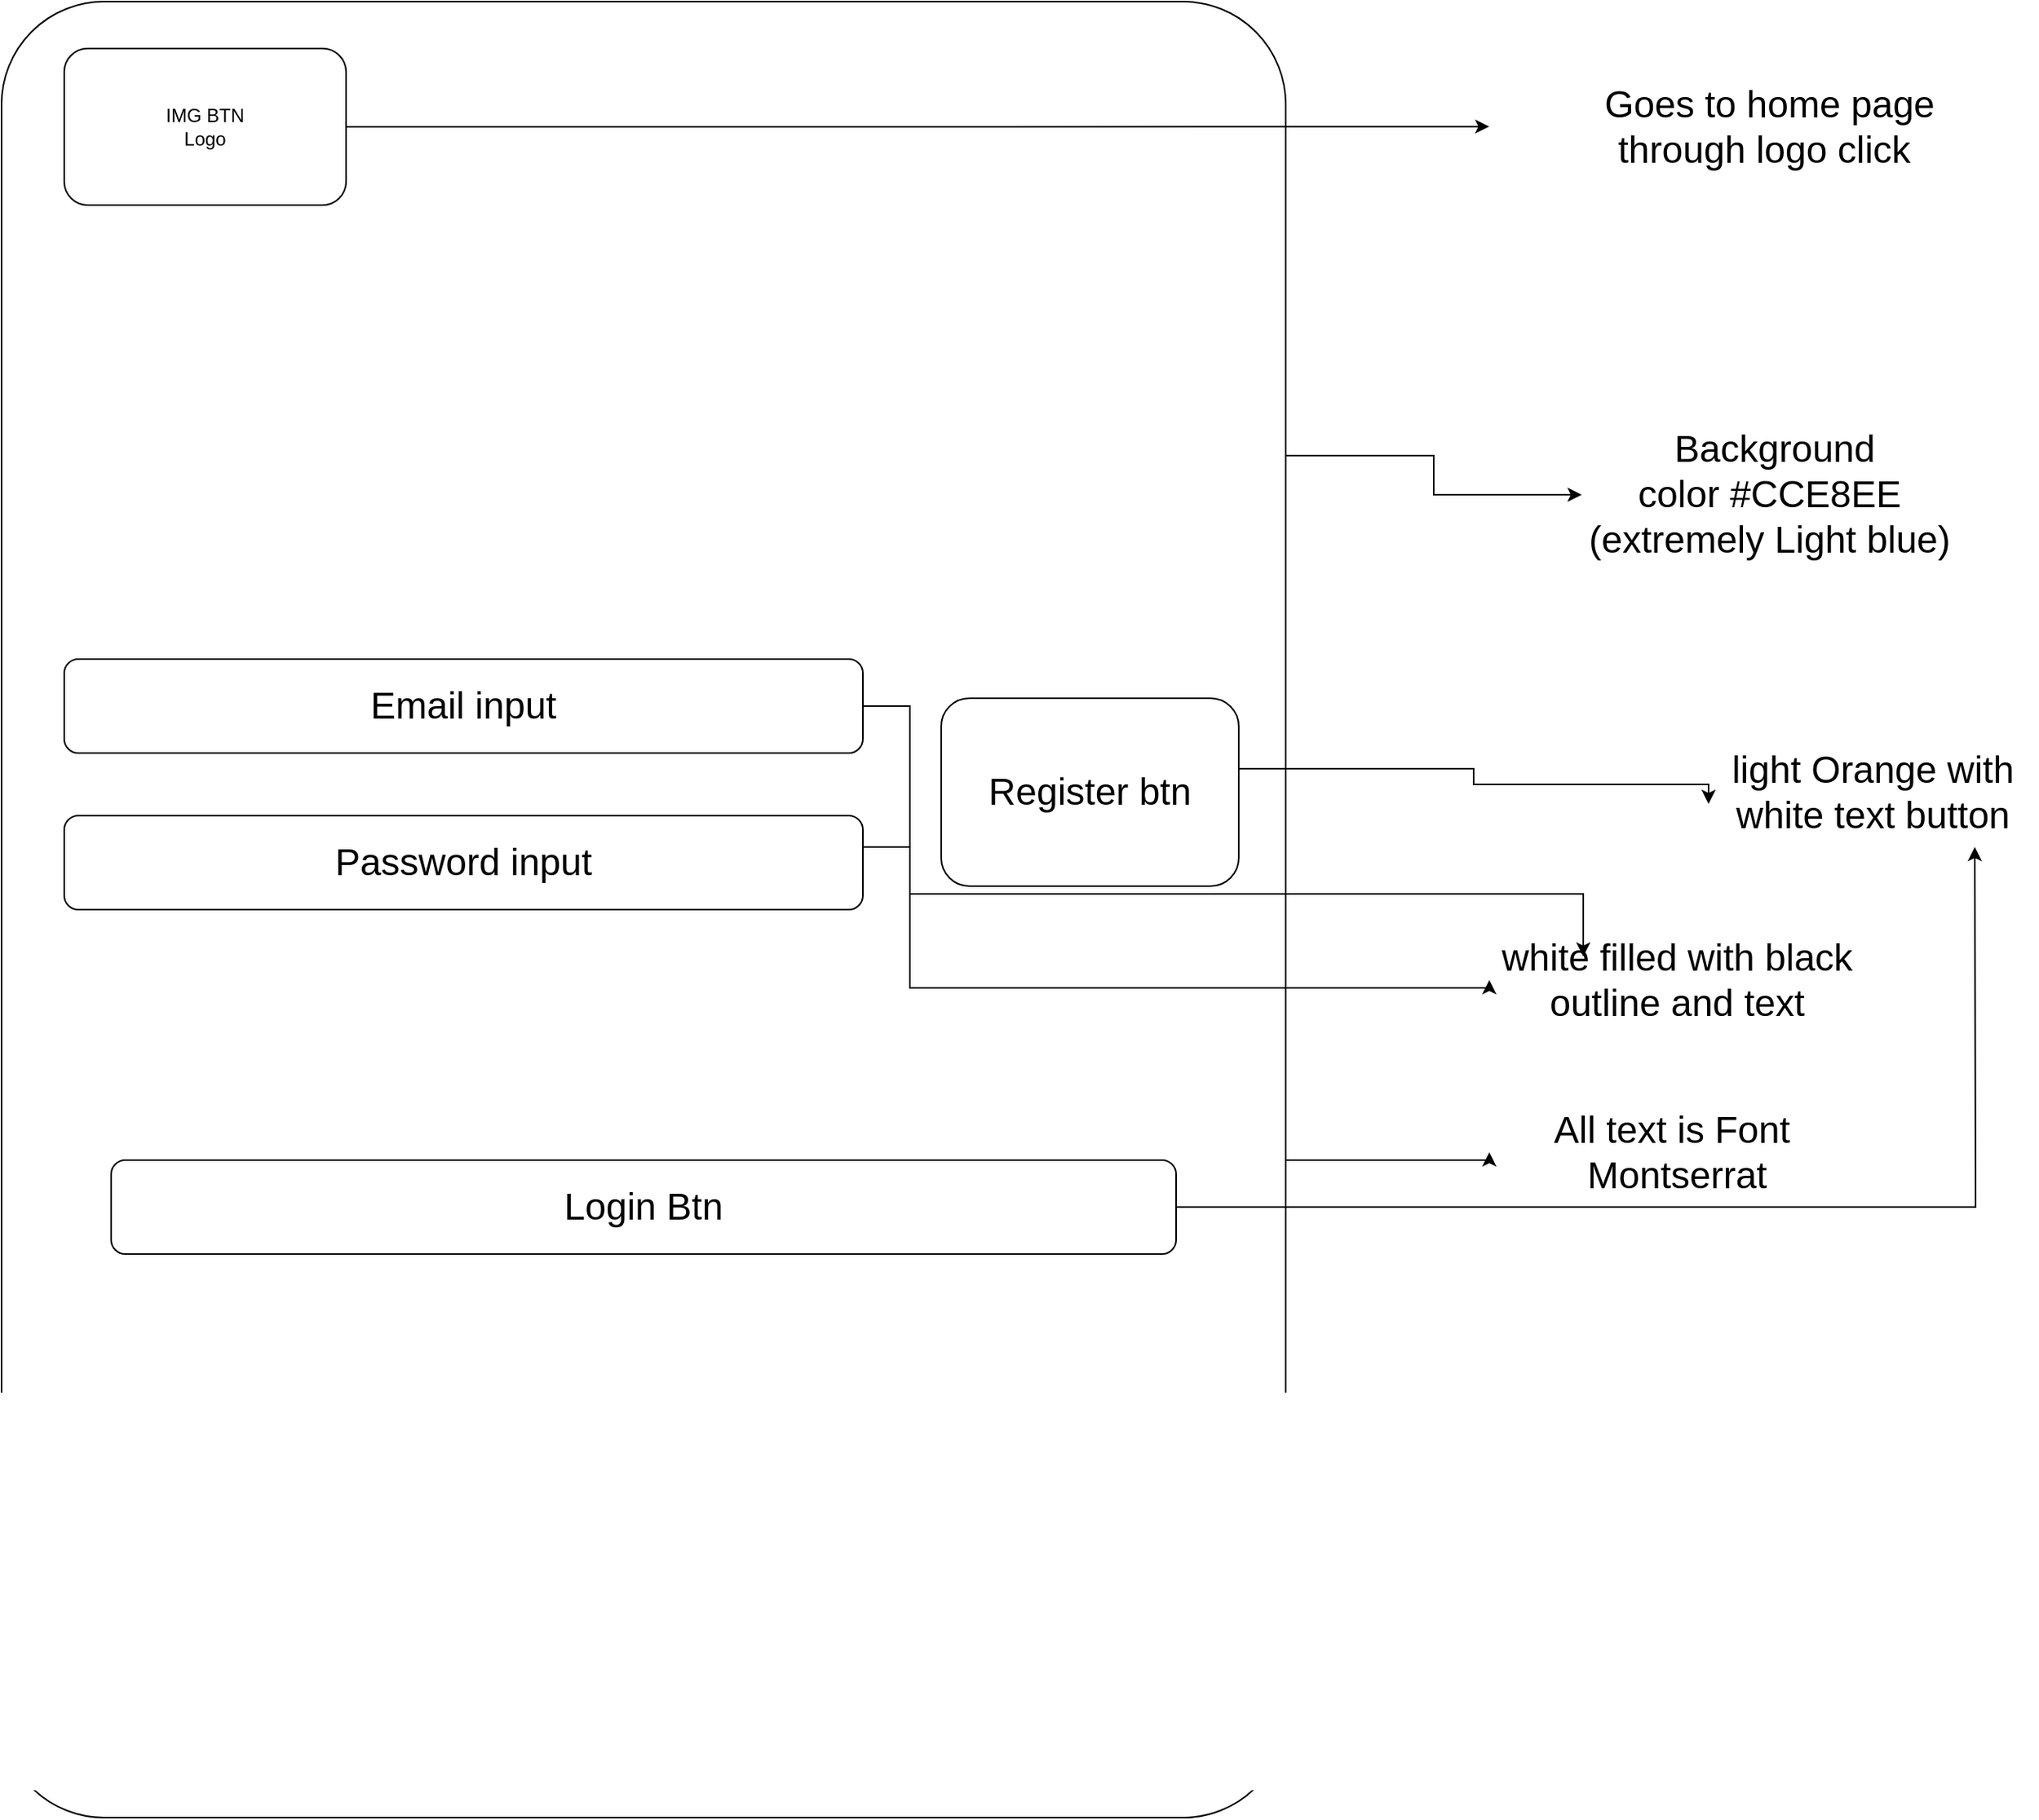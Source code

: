 <mxfile version="24.0.6" type="device">
  <diagram name="Page-1" id="f1b7ffb7-ca1e-a977-7cf5-a751b3c06c05">
    <mxGraphModel dx="1434" dy="738" grid="1" gridSize="10" guides="1" tooltips="1" connect="1" arrows="1" fold="1" page="1" pageScale="1" pageWidth="826" pageHeight="1169" background="none" math="0" shadow="0">
      <root>
        <mxCell id="0" />
        <mxCell id="1" parent="0" />
        <mxCell id="wx1ou6AgjwX1l1x-LxHl-61" style="edgeStyle=orthogonalEdgeStyle;rounded=0;orthogonalLoop=1;jettySize=auto;html=1;exitX=1;exitY=0.25;exitDx=0;exitDy=0;entryX=0;entryY=0.5;entryDx=0;entryDy=0;" edge="1" parent="1" source="wx1ou6AgjwX1l1x-LxHl-63" target="wx1ou6AgjwX1l1x-LxHl-65">
          <mxGeometry relative="1" as="geometry" />
        </mxCell>
        <mxCell id="wx1ou6AgjwX1l1x-LxHl-62" style="edgeStyle=orthogonalEdgeStyle;rounded=0;orthogonalLoop=1;jettySize=auto;html=1;exitX=1;exitY=0.75;exitDx=0;exitDy=0;entryX=0;entryY=0.5;entryDx=0;entryDy=0;" edge="1" parent="1" source="wx1ou6AgjwX1l1x-LxHl-63" target="wx1ou6AgjwX1l1x-LxHl-64">
          <mxGeometry relative="1" as="geometry">
            <Array as="points">
              <mxPoint x="820" y="740" />
              <mxPoint x="950" y="740" />
            </Array>
          </mxGeometry>
        </mxCell>
        <mxCell id="wx1ou6AgjwX1l1x-LxHl-63" value="" style="rounded=1;whiteSpace=wrap;html=1;arcSize=8;" vertex="1" parent="1">
          <mxGeometry width="820" height="1160" as="geometry" />
        </mxCell>
        <mxCell id="wx1ou6AgjwX1l1x-LxHl-64" value="&lt;font style=&quot;font-size: 24px;&quot;&gt;All text is Font&amp;nbsp;&lt;/font&gt;&lt;div&gt;&lt;font style=&quot;&quot;&gt;&lt;font style=&quot;font-size: 24px;&quot;&gt;Montserrat&lt;/font&gt;&lt;br&gt;&lt;/font&gt;&lt;/div&gt;" style="text;strokeColor=none;align=center;fillColor=none;html=1;verticalAlign=middle;whiteSpace=wrap;rounded=0;" vertex="1" parent="1">
          <mxGeometry x="950" y="650" width="240" height="170" as="geometry" />
        </mxCell>
        <mxCell id="wx1ou6AgjwX1l1x-LxHl-65" value="&lt;font style=&quot;font-size: 24px;&quot;&gt;&amp;nbsp;Background color&amp;nbsp;#CCE8EE (extremely Light blue)&lt;/font&gt;" style="text;strokeColor=none;align=center;fillColor=none;html=1;verticalAlign=middle;whiteSpace=wrap;rounded=0;" vertex="1" parent="1">
          <mxGeometry x="1009" y="300" width="240" height="30" as="geometry" />
        </mxCell>
        <mxCell id="wx1ou6AgjwX1l1x-LxHl-66" value="&lt;font style=&quot;font-size: 24px;&quot;&gt;white filled with black outline and text&lt;/font&gt;" style="text;strokeColor=none;align=center;fillColor=none;html=1;verticalAlign=middle;whiteSpace=wrap;rounded=0;" vertex="1" parent="1">
          <mxGeometry x="950" y="610" width="240" height="30" as="geometry" />
        </mxCell>
        <mxCell id="wx1ou6AgjwX1l1x-LxHl-67" style="edgeStyle=orthogonalEdgeStyle;rounded=0;orthogonalLoop=1;jettySize=auto;html=1;exitX=1;exitY=0.5;exitDx=0;exitDy=0;entryX=0;entryY=0.5;entryDx=0;entryDy=0;" edge="1" parent="1" source="wx1ou6AgjwX1l1x-LxHl-68" target="wx1ou6AgjwX1l1x-LxHl-66">
          <mxGeometry relative="1" as="geometry">
            <Array as="points">
              <mxPoint x="580" y="540" />
              <mxPoint x="580" y="630" />
              <mxPoint x="950" y="630" />
            </Array>
          </mxGeometry>
        </mxCell>
        <mxCell id="wx1ou6AgjwX1l1x-LxHl-68" value="Password input" style="rounded=1;whiteSpace=wrap;html=1;fontSize=24;" vertex="1" parent="1">
          <mxGeometry x="40" y="520" width="510" height="60" as="geometry" />
        </mxCell>
        <mxCell id="wx1ou6AgjwX1l1x-LxHl-69" style="edgeStyle=orthogonalEdgeStyle;rounded=0;orthogonalLoop=1;jettySize=auto;html=1;exitX=1;exitY=0.5;exitDx=0;exitDy=0;entryX=0.25;entryY=0;entryDx=0;entryDy=0;" edge="1" parent="1" source="wx1ou6AgjwX1l1x-LxHl-70" target="wx1ou6AgjwX1l1x-LxHl-66">
          <mxGeometry relative="1" as="geometry">
            <Array as="points">
              <mxPoint x="580" y="450" />
              <mxPoint x="580" y="570" />
              <mxPoint x="1010" y="570" />
            </Array>
          </mxGeometry>
        </mxCell>
        <mxCell id="wx1ou6AgjwX1l1x-LxHl-70" value="Email input" style="rounded=1;whiteSpace=wrap;html=1;fontSize=24;" vertex="1" parent="1">
          <mxGeometry x="40" y="420" width="510" height="60" as="geometry" />
        </mxCell>
        <mxCell id="wx1ou6AgjwX1l1x-LxHl-71" style="edgeStyle=orthogonalEdgeStyle;rounded=0;orthogonalLoop=1;jettySize=auto;html=1;exitX=1;exitY=0.5;exitDx=0;exitDy=0;entryX=0;entryY=0.75;entryDx=0;entryDy=0;" edge="1" parent="1" source="wx1ou6AgjwX1l1x-LxHl-72" target="wx1ou6AgjwX1l1x-LxHl-80">
          <mxGeometry relative="1" as="geometry">
            <mxPoint x="980" y="580" as="targetPoint" />
            <Array as="points">
              <mxPoint x="940" y="490" />
              <mxPoint x="940" y="500" />
              <mxPoint x="1090" y="500" />
            </Array>
          </mxGeometry>
        </mxCell>
        <mxCell id="wx1ou6AgjwX1l1x-LxHl-72" value="&lt;font style=&quot;font-size: 24px;&quot;&gt;Register btn&lt;/font&gt;" style="rounded=1;whiteSpace=wrap;html=1;" vertex="1" parent="1">
          <mxGeometry x="600" y="445" width="190" height="120" as="geometry" />
        </mxCell>
        <mxCell id="wx1ou6AgjwX1l1x-LxHl-73" style="edgeStyle=orthogonalEdgeStyle;rounded=0;orthogonalLoop=1;jettySize=auto;html=1;exitX=1;exitY=0.5;exitDx=0;exitDy=0;" edge="1" parent="1" source="wx1ou6AgjwX1l1x-LxHl-74">
          <mxGeometry relative="1" as="geometry">
            <mxPoint x="950" y="79.818" as="targetPoint" />
          </mxGeometry>
        </mxCell>
        <mxCell id="wx1ou6AgjwX1l1x-LxHl-74" value="IMG BTN&lt;div&gt;Logo&lt;/div&gt;" style="rounded=1;whiteSpace=wrap;html=1;" vertex="1" parent="1">
          <mxGeometry x="40" y="30" width="180" height="100" as="geometry" />
        </mxCell>
        <mxCell id="wx1ou6AgjwX1l1x-LxHl-75" value="&lt;font style=&quot;font-size: 24px;&quot;&gt;Goes to home page through logo click&amp;nbsp;&lt;/font&gt;" style="text;html=1;align=center;verticalAlign=middle;whiteSpace=wrap;rounded=0;" vertex="1" parent="1">
          <mxGeometry x="1019" y="65" width="220" height="30" as="geometry" />
        </mxCell>
        <mxCell id="wx1ou6AgjwX1l1x-LxHl-76" style="edgeStyle=orthogonalEdgeStyle;rounded=0;orthogonalLoop=1;jettySize=auto;html=1;exitX=1;exitY=0.5;exitDx=0;exitDy=0;" edge="1" parent="1" source="wx1ou6AgjwX1l1x-LxHl-77">
          <mxGeometry relative="1" as="geometry">
            <mxPoint x="1260.0" y="540" as="targetPoint" />
          </mxGeometry>
        </mxCell>
        <mxCell id="wx1ou6AgjwX1l1x-LxHl-77" value="&lt;font style=&quot;font-size: 24px;&quot;&gt;Login Btn&lt;/font&gt;" style="rounded=1;whiteSpace=wrap;html=1;" vertex="1" parent="1">
          <mxGeometry x="70" y="740" width="680" height="60" as="geometry" />
        </mxCell>
        <mxCell id="wx1ou6AgjwX1l1x-LxHl-80" value="&lt;font style=&quot;font-size: 24px;&quot;&gt;light Orange with white text button&lt;/font&gt;" style="text;strokeColor=none;align=center;fillColor=none;html=1;verticalAlign=middle;whiteSpace=wrap;rounded=0;" vertex="1" parent="1">
          <mxGeometry x="1090" y="490" width="210" height="30" as="geometry" />
        </mxCell>
      </root>
    </mxGraphModel>
  </diagram>
</mxfile>

